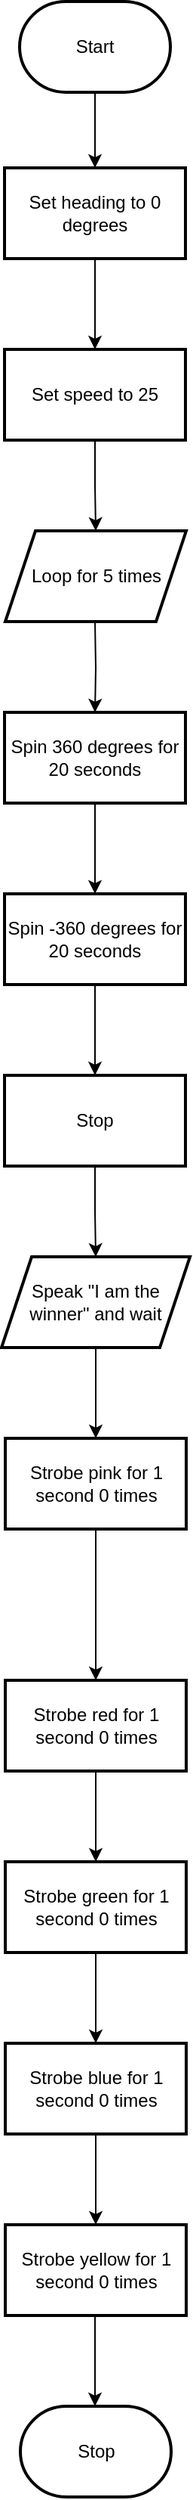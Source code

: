 <mxfile version="21.0.10" type="device"><diagram name="Page-1" id="eRfSigXSAYYJ-5H99sqo"><mxGraphModel dx="1050" dy="573" grid="1" gridSize="10" guides="1" tooltips="1" connect="1" arrows="1" fold="1" page="1" pageScale="1" pageWidth="850" pageHeight="1100" math="0" shadow="0"><root><mxCell id="0"/><mxCell id="1" parent="0"/><mxCell id="IOx6ZxT9ZHsd9BE1P4qo-3" value="" style="edgeStyle=orthogonalEdgeStyle;rounded=0;orthogonalLoop=1;jettySize=auto;html=1;" edge="1" parent="1" source="IOx6ZxT9ZHsd9BE1P4qo-1" target="IOx6ZxT9ZHsd9BE1P4qo-2"><mxGeometry relative="1" as="geometry"/></mxCell><mxCell id="IOx6ZxT9ZHsd9BE1P4qo-1" value="Start" style="strokeWidth=2;html=1;shape=mxgraph.flowchart.terminator;whiteSpace=wrap;" vertex="1" parent="1"><mxGeometry x="375" y="10" width="100" height="60" as="geometry"/></mxCell><mxCell id="IOx6ZxT9ZHsd9BE1P4qo-5" value="" style="edgeStyle=orthogonalEdgeStyle;rounded=0;orthogonalLoop=1;jettySize=auto;html=1;" edge="1" parent="1" source="IOx6ZxT9ZHsd9BE1P4qo-2" target="IOx6ZxT9ZHsd9BE1P4qo-4"><mxGeometry relative="1" as="geometry"/></mxCell><mxCell id="IOx6ZxT9ZHsd9BE1P4qo-2" value="Set heading to 0 degrees" style="whiteSpace=wrap;html=1;strokeWidth=2;" vertex="1" parent="1"><mxGeometry x="365" y="120" width="120" height="60" as="geometry"/></mxCell><mxCell id="IOx6ZxT9ZHsd9BE1P4qo-21" value="" style="edgeStyle=orthogonalEdgeStyle;rounded=0;orthogonalLoop=1;jettySize=auto;html=1;" edge="1" parent="1" source="IOx6ZxT9ZHsd9BE1P4qo-4" target="IOx6ZxT9ZHsd9BE1P4qo-20"><mxGeometry relative="1" as="geometry"/></mxCell><mxCell id="IOx6ZxT9ZHsd9BE1P4qo-4" value="Set speed to 25" style="whiteSpace=wrap;html=1;strokeWidth=2;" vertex="1" parent="1"><mxGeometry x="365" y="240" width="120" height="60" as="geometry"/></mxCell><mxCell id="IOx6ZxT9ZHsd9BE1P4qo-9" value="" style="edgeStyle=orthogonalEdgeStyle;rounded=0;orthogonalLoop=1;jettySize=auto;html=1;" edge="1" parent="1" target="IOx6ZxT9ZHsd9BE1P4qo-8"><mxGeometry relative="1" as="geometry"><mxPoint x="425" y="420" as="sourcePoint"/></mxGeometry></mxCell><mxCell id="IOx6ZxT9ZHsd9BE1P4qo-11" value="" style="edgeStyle=orthogonalEdgeStyle;rounded=0;orthogonalLoop=1;jettySize=auto;html=1;" edge="1" parent="1" source="IOx6ZxT9ZHsd9BE1P4qo-8" target="IOx6ZxT9ZHsd9BE1P4qo-10"><mxGeometry relative="1" as="geometry"/></mxCell><mxCell id="IOx6ZxT9ZHsd9BE1P4qo-8" value="Spin 360 degrees for 20 seconds" style="whiteSpace=wrap;html=1;strokeWidth=2;" vertex="1" parent="1"><mxGeometry x="365" y="480" width="120" height="60" as="geometry"/></mxCell><mxCell id="IOx6ZxT9ZHsd9BE1P4qo-13" value="" style="edgeStyle=orthogonalEdgeStyle;rounded=0;orthogonalLoop=1;jettySize=auto;html=1;" edge="1" parent="1" source="IOx6ZxT9ZHsd9BE1P4qo-10" target="IOx6ZxT9ZHsd9BE1P4qo-12"><mxGeometry relative="1" as="geometry"/></mxCell><mxCell id="IOx6ZxT9ZHsd9BE1P4qo-10" value="Spin -360 degrees for 20 seconds" style="whiteSpace=wrap;html=1;strokeWidth=2;" vertex="1" parent="1"><mxGeometry x="365" y="600" width="120" height="60" as="geometry"/></mxCell><mxCell id="IOx6ZxT9ZHsd9BE1P4qo-19" value="" style="edgeStyle=orthogonalEdgeStyle;rounded=0;orthogonalLoop=1;jettySize=auto;html=1;" edge="1" parent="1" source="IOx6ZxT9ZHsd9BE1P4qo-12" target="IOx6ZxT9ZHsd9BE1P4qo-18"><mxGeometry relative="1" as="geometry"/></mxCell><mxCell id="IOx6ZxT9ZHsd9BE1P4qo-12" value="Stop" style="whiteSpace=wrap;html=1;strokeWidth=2;" vertex="1" parent="1"><mxGeometry x="365" y="720" width="120" height="60" as="geometry"/></mxCell><mxCell id="IOx6ZxT9ZHsd9BE1P4qo-23" value="" style="edgeStyle=orthogonalEdgeStyle;rounded=0;orthogonalLoop=1;jettySize=auto;html=1;" edge="1" parent="1" source="IOx6ZxT9ZHsd9BE1P4qo-18" target="IOx6ZxT9ZHsd9BE1P4qo-22"><mxGeometry relative="1" as="geometry"/></mxCell><mxCell id="IOx6ZxT9ZHsd9BE1P4qo-18" value="Speak &quot;I am the winner&quot; and wait" style="shape=parallelogram;perimeter=parallelogramPerimeter;whiteSpace=wrap;html=1;fixedSize=1;strokeWidth=2;" vertex="1" parent="1"><mxGeometry x="363" y="840" width="125" height="60" as="geometry"/></mxCell><mxCell id="IOx6ZxT9ZHsd9BE1P4qo-20" value="Loop for 5 times" style="shape=parallelogram;perimeter=parallelogramPerimeter;whiteSpace=wrap;html=1;fixedSize=1;strokeWidth=2;" vertex="1" parent="1"><mxGeometry x="365.5" y="360" width="120" height="60" as="geometry"/></mxCell><mxCell id="IOx6ZxT9ZHsd9BE1P4qo-25" value="" style="edgeStyle=orthogonalEdgeStyle;rounded=0;orthogonalLoop=1;jettySize=auto;html=1;" edge="1" parent="1" source="IOx6ZxT9ZHsd9BE1P4qo-22" target="IOx6ZxT9ZHsd9BE1P4qo-24"><mxGeometry relative="1" as="geometry"/></mxCell><mxCell id="IOx6ZxT9ZHsd9BE1P4qo-22" value="Strobe pink for 1 second 0 times" style="whiteSpace=wrap;html=1;strokeWidth=2;" vertex="1" parent="1"><mxGeometry x="365.5" y="960" width="120" height="60" as="geometry"/></mxCell><mxCell id="IOx6ZxT9ZHsd9BE1P4qo-27" value="" style="edgeStyle=orthogonalEdgeStyle;rounded=0;orthogonalLoop=1;jettySize=auto;html=1;" edge="1" parent="1" source="IOx6ZxT9ZHsd9BE1P4qo-24" target="IOx6ZxT9ZHsd9BE1P4qo-26"><mxGeometry relative="1" as="geometry"/></mxCell><mxCell id="IOx6ZxT9ZHsd9BE1P4qo-24" value="Strobe red for 1 second 0 times" style="whiteSpace=wrap;html=1;strokeWidth=2;" vertex="1" parent="1"><mxGeometry x="365.5" y="1120" width="120" height="60" as="geometry"/></mxCell><mxCell id="IOx6ZxT9ZHsd9BE1P4qo-29" value="" style="edgeStyle=orthogonalEdgeStyle;rounded=0;orthogonalLoop=1;jettySize=auto;html=1;" edge="1" parent="1" source="IOx6ZxT9ZHsd9BE1P4qo-26" target="IOx6ZxT9ZHsd9BE1P4qo-28"><mxGeometry relative="1" as="geometry"/></mxCell><mxCell id="IOx6ZxT9ZHsd9BE1P4qo-26" value="Strobe green for 1 second 0 times" style="whiteSpace=wrap;html=1;strokeWidth=2;" vertex="1" parent="1"><mxGeometry x="365.5" y="1240" width="120" height="60" as="geometry"/></mxCell><mxCell id="IOx6ZxT9ZHsd9BE1P4qo-31" value="" style="edgeStyle=orthogonalEdgeStyle;rounded=0;orthogonalLoop=1;jettySize=auto;html=1;" edge="1" parent="1" source="IOx6ZxT9ZHsd9BE1P4qo-28" target="IOx6ZxT9ZHsd9BE1P4qo-30"><mxGeometry relative="1" as="geometry"/></mxCell><mxCell id="IOx6ZxT9ZHsd9BE1P4qo-28" value="Strobe blue for 1 second 0 times" style="whiteSpace=wrap;html=1;strokeWidth=2;" vertex="1" parent="1"><mxGeometry x="365.5" y="1360" width="120" height="60" as="geometry"/></mxCell><mxCell id="IOx6ZxT9ZHsd9BE1P4qo-36" value="" style="edgeStyle=orthogonalEdgeStyle;rounded=0;orthogonalLoop=1;jettySize=auto;html=1;" edge="1" parent="1" source="IOx6ZxT9ZHsd9BE1P4qo-30"><mxGeometry relative="1" as="geometry"><mxPoint x="425" y="1600" as="targetPoint"/></mxGeometry></mxCell><mxCell id="IOx6ZxT9ZHsd9BE1P4qo-30" value="Strobe yellow for 1 second 0 times" style="whiteSpace=wrap;html=1;strokeWidth=2;" vertex="1" parent="1"><mxGeometry x="365.5" y="1480" width="120" height="60" as="geometry"/></mxCell><mxCell id="IOx6ZxT9ZHsd9BE1P4qo-37" value="Stop" style="strokeWidth=2;html=1;shape=mxgraph.flowchart.terminator;whiteSpace=wrap;" vertex="1" parent="1"><mxGeometry x="375.5" y="1600" width="100" height="60" as="geometry"/></mxCell></root></mxGraphModel></diagram></mxfile>